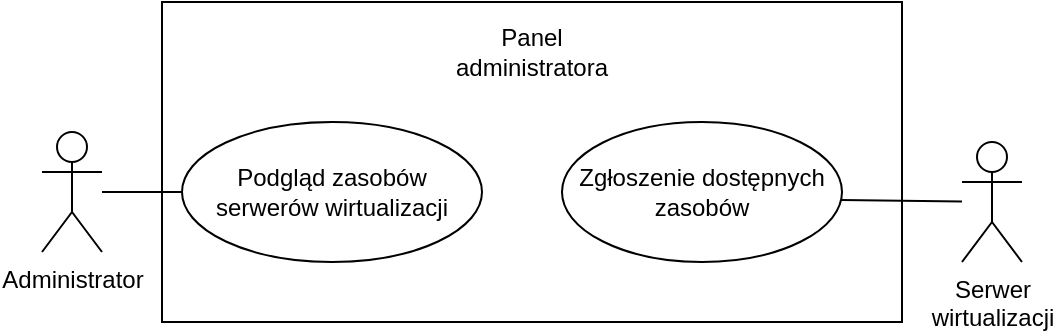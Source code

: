 <mxfile version="15.5.4" type="device"><diagram id="T6k0jSpNrJeNNlbMbpeW" name="Page-1"><mxGraphModel dx="1178" dy="635" grid="1" gridSize="10" guides="1" tooltips="1" connect="1" arrows="1" fold="1" page="1" pageScale="1" pageWidth="850" pageHeight="1100" math="0" shadow="0"><root><mxCell id="0"/><mxCell id="1" parent="0"/><mxCell id="pf5v4BhFkovo696FUAri-1" value="" style="rounded=0;whiteSpace=wrap;html=1;" vertex="1" parent="1"><mxGeometry x="250" y="460" width="370" height="160" as="geometry"/></mxCell><mxCell id="pf5v4BhFkovo696FUAri-3" value="&lt;div&gt;Serwer&lt;/div&gt;&lt;div&gt;wirtualizacji&lt;br&gt;&lt;/div&gt;" style="shape=umlActor;verticalLabelPosition=bottom;verticalAlign=top;html=1;" vertex="1" parent="1"><mxGeometry x="650" y="530" width="30" height="60" as="geometry"/></mxCell><mxCell id="pf5v4BhFkovo696FUAri-5" value="Zgłoszenie dostępnych zasobów" style="ellipse;whiteSpace=wrap;html=1;" vertex="1" parent="1"><mxGeometry x="450" y="520" width="140" height="70" as="geometry"/></mxCell><mxCell id="pf5v4BhFkovo696FUAri-10" value="" style="endArrow=none;html=1;rounded=0;exitX=0.998;exitY=0.557;exitDx=0;exitDy=0;exitPerimeter=0;" edge="1" parent="1" source="pf5v4BhFkovo696FUAri-5" target="pf5v4BhFkovo696FUAri-3"><mxGeometry width="50" height="50" relative="1" as="geometry"><mxPoint x="570" y="629.97" as="sourcePoint"/><mxPoint x="660" y="578.567" as="targetPoint"/></mxGeometry></mxCell><mxCell id="pf5v4BhFkovo696FUAri-12" value="Panel administratora" style="text;html=1;strokeColor=none;fillColor=none;align=center;verticalAlign=middle;whiteSpace=wrap;rounded=0;" vertex="1" parent="1"><mxGeometry x="405" y="470" width="60" height="30" as="geometry"/></mxCell><mxCell id="pf5v4BhFkovo696FUAri-13" value="Administrator" style="shape=umlActor;verticalLabelPosition=bottom;verticalAlign=top;html=1;outlineConnect=0;" vertex="1" parent="1"><mxGeometry x="190" y="525" width="30" height="60" as="geometry"/></mxCell><mxCell id="pf5v4BhFkovo696FUAri-18" value="Podgląd zasobów serwerów wirtualizacji" style="ellipse;whiteSpace=wrap;html=1;" vertex="1" parent="1"><mxGeometry x="260" y="520" width="150" height="70" as="geometry"/></mxCell><mxCell id="pf5v4BhFkovo696FUAri-19" value="" style="endArrow=none;html=1;rounded=0;exitX=0;exitY=0.5;exitDx=0;exitDy=0;" edge="1" parent="1" source="pf5v4BhFkovo696FUAri-18" target="pf5v4BhFkovo696FUAri-13"><mxGeometry width="50" height="50" relative="1" as="geometry"><mxPoint x="260" y="600" as="sourcePoint"/><mxPoint x="310" y="550" as="targetPoint"/></mxGeometry></mxCell></root></mxGraphModel></diagram></mxfile>
